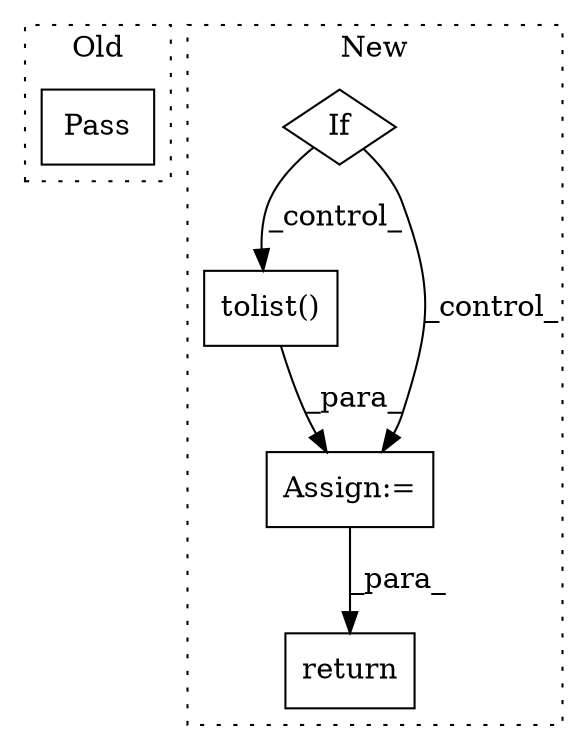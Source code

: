 digraph G {
subgraph cluster0 {
1 [label="Pass" a="62" s="958" l="4" shape="box"];
label = "Old";
style="dotted";
}
subgraph cluster1 {
2 [label="tolist()" a="75" s="1243" l="12" shape="box"];
3 [label="Assign:=" a="68" s="1240" l="3" shape="box"];
4 [label="If" a="96" s="1200" l="3" shape="diamond"];
5 [label="return" a="93" s="1481" l="7" shape="box"];
label = "New";
style="dotted";
}
2 -> 3 [label="_para_"];
3 -> 5 [label="_para_"];
4 -> 2 [label="_control_"];
4 -> 3 [label="_control_"];
}